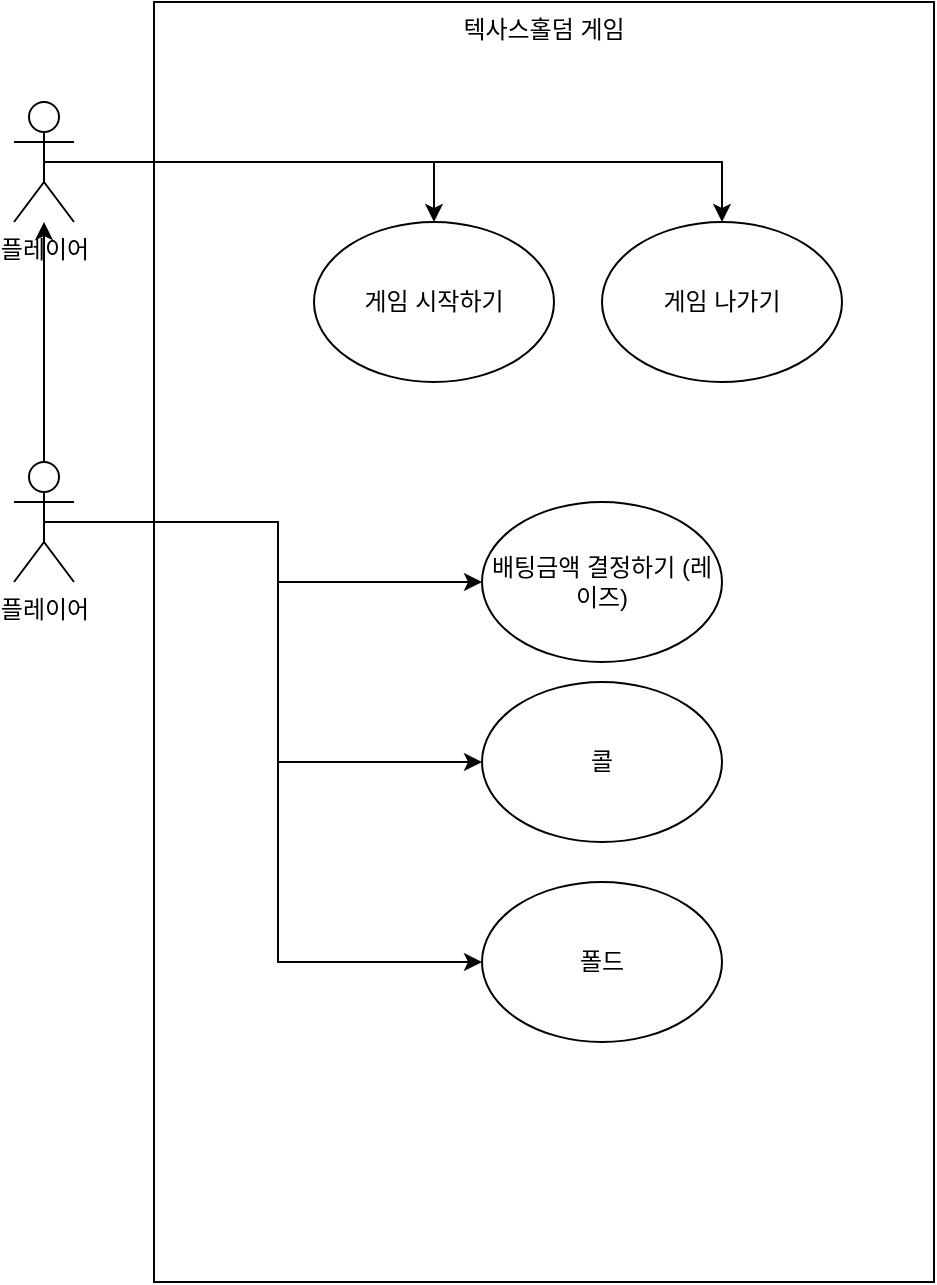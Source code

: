 <mxfile version="15.4.1" type="github">
  <diagram id="y-EOfLyRayrffuNytPgW" name="Page-1">
    <mxGraphModel dx="1182" dy="764" grid="1" gridSize="10" guides="1" tooltips="1" connect="1" arrows="1" fold="1" page="1" pageScale="1" pageWidth="827" pageHeight="1169" math="0" shadow="0">
      <root>
        <mxCell id="0" />
        <mxCell id="1" parent="0" />
        <mxCell id="BDkGL1UXGUK9MqZ0ccRs-2" value="텍사스홀덤 게임" style="rounded=0;whiteSpace=wrap;html=1;verticalAlign=top;" parent="1" vertex="1">
          <mxGeometry x="190" y="20" width="390" height="640" as="geometry" />
        </mxCell>
        <mxCell id="XDTb-5lJ9CkzeO3RCMUf-6" style="edgeStyle=orthogonalEdgeStyle;rounded=0;orthogonalLoop=1;jettySize=auto;html=1;exitX=0.5;exitY=0.5;exitDx=0;exitDy=0;exitPerimeter=0;" parent="1" source="It_J201JycvOayyEyo5P-5" target="XDTb-5lJ9CkzeO3RCMUf-4" edge="1">
          <mxGeometry relative="1" as="geometry">
            <Array as="points">
              <mxPoint x="474" y="100" />
            </Array>
          </mxGeometry>
        </mxCell>
        <mxCell id="XDTb-5lJ9CkzeO3RCMUf-7" style="edgeStyle=orthogonalEdgeStyle;rounded=0;orthogonalLoop=1;jettySize=auto;html=1;entryX=0;entryY=0.5;entryDx=0;entryDy=0;" parent="1" source="BDkGL1UXGUK9MqZ0ccRs-15" target="XDTb-5lJ9CkzeO3RCMUf-2" edge="1">
          <mxGeometry relative="1" as="geometry" />
        </mxCell>
        <mxCell id="XDTb-5lJ9CkzeO3RCMUf-8" style="edgeStyle=orthogonalEdgeStyle;rounded=0;orthogonalLoop=1;jettySize=auto;html=1;entryX=0;entryY=0.5;entryDx=0;entryDy=0;" parent="1" source="BDkGL1UXGUK9MqZ0ccRs-15" target="XDTb-5lJ9CkzeO3RCMUf-3" edge="1">
          <mxGeometry relative="1" as="geometry" />
        </mxCell>
        <mxCell id="It_J201JycvOayyEyo5P-4" style="edgeStyle=orthogonalEdgeStyle;rounded=0;orthogonalLoop=1;jettySize=auto;html=1;exitX=0.5;exitY=0.5;exitDx=0;exitDy=0;exitPerimeter=0;entryX=0;entryY=0.5;entryDx=0;entryDy=0;" edge="1" parent="1" source="BDkGL1UXGUK9MqZ0ccRs-15" target="It_J201JycvOayyEyo5P-2">
          <mxGeometry relative="1" as="geometry" />
        </mxCell>
        <mxCell id="It_J201JycvOayyEyo5P-8" style="edgeStyle=orthogonalEdgeStyle;rounded=0;orthogonalLoop=1;jettySize=auto;html=1;exitX=0.5;exitY=0;exitDx=0;exitDy=0;exitPerimeter=0;" edge="1" parent="1" source="BDkGL1UXGUK9MqZ0ccRs-15" target="It_J201JycvOayyEyo5P-5">
          <mxGeometry relative="1" as="geometry" />
        </mxCell>
        <mxCell id="BDkGL1UXGUK9MqZ0ccRs-15" value="플레이어" style="shape=umlActor;verticalLabelPosition=bottom;verticalAlign=top;html=1;outlineConnect=0;" parent="1" vertex="1">
          <mxGeometry x="120" y="250" width="30" height="60" as="geometry" />
        </mxCell>
        <mxCell id="eUcnEjtrqgw-609uE-4Z-12" value="" style="edgeStyle=orthogonalEdgeStyle;rounded=0;orthogonalLoop=1;jettySize=auto;html=1;endArrow=classic;endFill=1;exitX=0.5;exitY=0.5;exitDx=0;exitDy=0;exitPerimeter=0;" parent="1" source="It_J201JycvOayyEyo5P-5" target="FhCvCFaldwQa_D8-2yYc-1" edge="1">
          <mxGeometry relative="1" as="geometry">
            <mxPoint x="320" y="160" as="sourcePoint" />
            <Array as="points">
              <mxPoint x="330" y="100" />
            </Array>
          </mxGeometry>
        </mxCell>
        <mxCell id="FhCvCFaldwQa_D8-2yYc-1" value="게임 시작하기" style="ellipse;whiteSpace=wrap;html=1;" parent="1" vertex="1">
          <mxGeometry x="270" y="130" width="120" height="80" as="geometry" />
        </mxCell>
        <mxCell id="XDTb-5lJ9CkzeO3RCMUf-2" value="배팅금액 결정하기 (레이즈)" style="ellipse;whiteSpace=wrap;html=1;" parent="1" vertex="1">
          <mxGeometry x="354" y="270" width="120" height="80" as="geometry" />
        </mxCell>
        <mxCell id="XDTb-5lJ9CkzeO3RCMUf-3" value="콜" style="ellipse;whiteSpace=wrap;html=1;" parent="1" vertex="1">
          <mxGeometry x="354" y="360" width="120" height="80" as="geometry" />
        </mxCell>
        <mxCell id="XDTb-5lJ9CkzeO3RCMUf-4" value="게임 나가기" style="ellipse;whiteSpace=wrap;html=1;" parent="1" vertex="1">
          <mxGeometry x="414" y="130" width="120" height="80" as="geometry" />
        </mxCell>
        <mxCell id="It_J201JycvOayyEyo5P-2" value="폴드" style="ellipse;whiteSpace=wrap;html=1;" vertex="1" parent="1">
          <mxGeometry x="354" y="460" width="120" height="80" as="geometry" />
        </mxCell>
        <mxCell id="It_J201JycvOayyEyo5P-5" value="플레이어" style="shape=umlActor;verticalLabelPosition=bottom;verticalAlign=top;html=1;outlineConnect=0;" vertex="1" parent="1">
          <mxGeometry x="120" y="70" width="30" height="60" as="geometry" />
        </mxCell>
      </root>
    </mxGraphModel>
  </diagram>
</mxfile>
